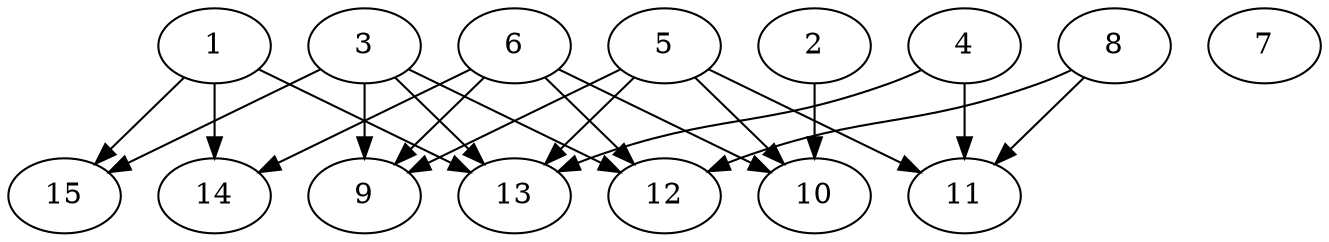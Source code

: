// DAG automatically generated by daggen at Thu Oct  3 13:59:27 2019
// ./daggen --dot -n 15 --ccr 0.5 --fat 0.7 --regular 0.5 --density 0.5 --mindata 5242880 --maxdata 52428800 
digraph G {
  1 [size="26423296", alpha="0.16", expect_size="13211648"] 
  1 -> 13 [size ="13211648"]
  1 -> 14 [size ="13211648"]
  1 -> 15 [size ="13211648"]
  2 [size="30642176", alpha="0.15", expect_size="15321088"] 
  2 -> 10 [size ="15321088"]
  3 [size="55275520", alpha="0.10", expect_size="27637760"] 
  3 -> 9 [size ="27637760"]
  3 -> 12 [size ="27637760"]
  3 -> 13 [size ="27637760"]
  3 -> 15 [size ="27637760"]
  4 [size="80756736", alpha="0.08", expect_size="40378368"] 
  4 -> 11 [size ="40378368"]
  4 -> 13 [size ="40378368"]
  5 [size="83142656", alpha="0.00", expect_size="41571328"] 
  5 -> 9 [size ="41571328"]
  5 -> 10 [size ="41571328"]
  5 -> 11 [size ="41571328"]
  5 -> 13 [size ="41571328"]
  6 [size="43614208", alpha="0.01", expect_size="21807104"] 
  6 -> 9 [size ="21807104"]
  6 -> 10 [size ="21807104"]
  6 -> 12 [size ="21807104"]
  6 -> 14 [size ="21807104"]
  7 [size="85258240", alpha="0.16", expect_size="42629120"] 
  8 [size="20328448", alpha="0.09", expect_size="10164224"] 
  8 -> 11 [size ="10164224"]
  8 -> 12 [size ="10164224"]
  9 [size="65681408", alpha="0.02", expect_size="32840704"] 
  10 [size="14839808", alpha="0.01", expect_size="7419904"] 
  11 [size="82268160", alpha="0.11", expect_size="41134080"] 
  12 [size="62021632", alpha="0.15", expect_size="31010816"] 
  13 [size="38391808", alpha="0.00", expect_size="19195904"] 
  14 [size="85118976", alpha="0.14", expect_size="42559488"] 
  15 [size="29114368", alpha="0.02", expect_size="14557184"] 
}
